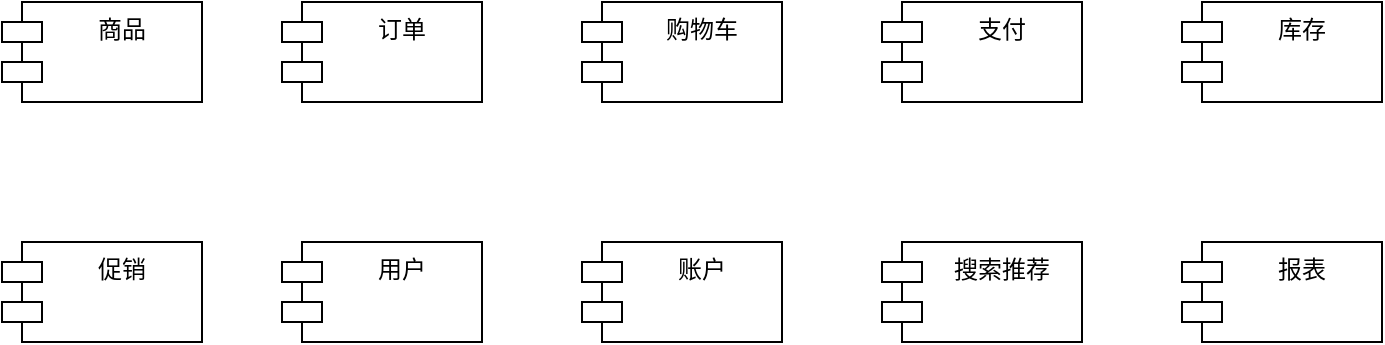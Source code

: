 <mxfile version="14.4.2" type="github" pages="2"><diagram id="7WHr9cBVgsLuz9TS0SMr" name="Page-1"><mxGraphModel dx="1083" dy="636" grid="1" gridSize="10" guides="1" tooltips="1" connect="1" arrows="1" fold="1" page="1" pageScale="1" pageWidth="827" pageHeight="1169" math="0" shadow="0"><root><mxCell id="0"/><mxCell id="1" style="" parent="0" visible="0"/><mxCell id="BZLHxXSJ6hQYCp4iIVRw-4" style="edgeStyle=orthogonalEdgeStyle;rounded=0;orthogonalLoop=1;jettySize=auto;html=1;entryX=0.006;entryY=0.402;entryDx=0;entryDy=0;entryPerimeter=0;" edge="1" parent="1" source="BZLHxXSJ6hQYCp4iIVRw-1" target="BZLHxXSJ6hQYCp4iIVRw-5"><mxGeometry relative="1" as="geometry"><mxPoint x="210" y="120" as="targetPoint"/></mxGeometry></mxCell><mxCell id="BZLHxXSJ6hQYCp4iIVRw-8" style="edgeStyle=orthogonalEdgeStyle;rounded=0;orthogonalLoop=1;jettySize=auto;html=1;entryX=0;entryY=0.5;entryDx=0;entryDy=0;" edge="1" parent="1" source="BZLHxXSJ6hQYCp4iIVRw-1" target="BZLHxXSJ6hQYCp4iIVRw-7"><mxGeometry relative="1" as="geometry"/></mxCell><mxCell id="BZLHxXSJ6hQYCp4iIVRw-1" value="用户" style="shape=umlActor;verticalLabelPosition=bottom;verticalAlign=top;html=1;" vertex="1" parent="1"><mxGeometry x="90" y="120" width="30" height="60" as="geometry"/></mxCell><mxCell id="BZLHxXSJ6hQYCp4iIVRw-15" style="edgeStyle=orthogonalEdgeStyle;rounded=0;orthogonalLoop=1;jettySize=auto;html=1;entryX=0;entryY=0.5;entryDx=0;entryDy=0;" edge="1" parent="1" source="BZLHxXSJ6hQYCp4iIVRw-2" target="BZLHxXSJ6hQYCp4iIVRw-10"><mxGeometry relative="1" as="geometry"/></mxCell><mxCell id="BZLHxXSJ6hQYCp4iIVRw-16" style="edgeStyle=orthogonalEdgeStyle;rounded=0;orthogonalLoop=1;jettySize=auto;html=1;" edge="1" parent="1" source="BZLHxXSJ6hQYCp4iIVRw-2" target="BZLHxXSJ6hQYCp4iIVRw-13"><mxGeometry relative="1" as="geometry"/></mxCell><mxCell id="BZLHxXSJ6hQYCp4iIVRw-17" style="edgeStyle=orthogonalEdgeStyle;rounded=0;orthogonalLoop=1;jettySize=auto;html=1;" edge="1" parent="1" source="BZLHxXSJ6hQYCp4iIVRw-2" target="BZLHxXSJ6hQYCp4iIVRw-12"><mxGeometry relative="1" as="geometry"/></mxCell><mxCell id="BZLHxXSJ6hQYCp4iIVRw-18" style="edgeStyle=orthogonalEdgeStyle;rounded=0;orthogonalLoop=1;jettySize=auto;html=1;entryX=0;entryY=0.5;entryDx=0;entryDy=0;" edge="1" parent="1" source="BZLHxXSJ6hQYCp4iIVRw-2" target="BZLHxXSJ6hQYCp4iIVRw-11"><mxGeometry relative="1" as="geometry"/></mxCell><mxCell id="BZLHxXSJ6hQYCp4iIVRw-2" value="运营人员" style="shape=umlActor;verticalLabelPosition=bottom;verticalAlign=top;html=1;" vertex="1" parent="1"><mxGeometry x="90" y="380" width="30" height="60" as="geometry"/></mxCell><mxCell id="BZLHxXSJ6hQYCp4iIVRw-20" style="edgeStyle=orthogonalEdgeStyle;rounded=0;orthogonalLoop=1;jettySize=auto;html=1;" edge="1" parent="1" source="BZLHxXSJ6hQYCp4iIVRw-3" target="BZLHxXSJ6hQYCp4iIVRw-19"><mxGeometry relative="1" as="geometry"/></mxCell><mxCell id="BZLHxXSJ6hQYCp4iIVRw-3" value="老板" style="shape=umlActor;verticalLabelPosition=bottom;verticalAlign=top;html=1;" vertex="1" parent="1"><mxGeometry x="90" y="670" width="30" height="60" as="geometry"/></mxCell><mxCell id="BZLHxXSJ6hQYCp4iIVRw-5" value="浏览商品" style="ellipse;whiteSpace=wrap;html=1;" vertex="1" parent="1"><mxGeometry x="230" y="40" width="140" height="70" as="geometry"/></mxCell><mxCell id="BZLHxXSJ6hQYCp4iIVRw-7" value="购买商品" style="ellipse;whiteSpace=wrap;html=1;" vertex="1" parent="1"><mxGeometry x="230" y="160" width="140" height="70" as="geometry"/></mxCell><mxCell id="BZLHxXSJ6hQYCp4iIVRw-10" value="发布商品" style="ellipse;whiteSpace=wrap;html=1;" vertex="1" parent="1"><mxGeometry x="230" y="280" width="140" height="70" as="geometry"/></mxCell><mxCell id="BZLHxXSJ6hQYCp4iIVRw-11" value="管理订单" style="ellipse;whiteSpace=wrap;html=1;" vertex="1" parent="1"><mxGeometry x="230" y="520" width="140" height="70" as="geometry"/></mxCell><mxCell id="BZLHxXSJ6hQYCp4iIVRw-12" value="维护商品信息" style="ellipse;whiteSpace=wrap;html=1;" vertex="1" parent="1"><mxGeometry x="230" y="440" width="140" height="70" as="geometry"/></mxCell><mxCell id="BZLHxXSJ6hQYCp4iIVRw-13" value="发货" style="ellipse;whiteSpace=wrap;html=1;" vertex="1" parent="1"><mxGeometry x="230" y="360" width="140" height="70" as="geometry"/></mxCell><mxCell id="BZLHxXSJ6hQYCp4iIVRw-19" value="查询报表" style="ellipse;whiteSpace=wrap;html=1;" vertex="1" parent="1"><mxGeometry x="230" y="665" width="140" height="70" as="geometry"/></mxCell><mxCell id="31vylr4KEbvob5bjF94L-1" value="电商流程图" style="locked=1;" parent="0" visible="0"/><mxCell id="x2UADJF7RfU6z3B-BYSV-1" value="" style="group" vertex="1" connectable="0" parent="31vylr4KEbvob5bjF94L-1"><mxGeometry x="354" y="70" width="156" height="480" as="geometry"/></mxCell><mxCell id="x2UADJF7RfU6z3B-BYSV-2" value="开始" style="strokeWidth=2;html=1;shape=mxgraph.flowchart.start_1;whiteSpace=wrap;" vertex="1" parent="x2UADJF7RfU6z3B-BYSV-1"><mxGeometry x="10" width="100" height="60" as="geometry"/></mxCell><mxCell id="x2UADJF7RfU6z3B-BYSV-3" value="浏览商品" style="whiteSpace=wrap;html=1;strokeWidth=2;" vertex="1" parent="x2UADJF7RfU6z3B-BYSV-1"><mxGeometry y="140" width="120" height="60" as="geometry"/></mxCell><mxCell id="x2UADJF7RfU6z3B-BYSV-4" value="" style="edgeStyle=orthogonalEdgeStyle;rounded=0;orthogonalLoop=1;jettySize=auto;html=1;" edge="1" parent="x2UADJF7RfU6z3B-BYSV-1" source="x2UADJF7RfU6z3B-BYSV-2" target="x2UADJF7RfU6z3B-BYSV-3"><mxGeometry relative="1" as="geometry"/></mxCell><mxCell id="x2UADJF7RfU6z3B-BYSV-5" style="edgeStyle=orthogonalEdgeStyle;rounded=0;orthogonalLoop=1;jettySize=auto;html=1;entryX=0.5;entryY=0;entryDx=0;entryDy=0;" edge="1" parent="x2UADJF7RfU6z3B-BYSV-1" source="x2UADJF7RfU6z3B-BYSV-6" target="x2UADJF7RfU6z3B-BYSV-8"><mxGeometry relative="1" as="geometry"/></mxCell><mxCell id="x2UADJF7RfU6z3B-BYSV-6" value="加购" style="whiteSpace=wrap;html=1;strokeWidth=2;" vertex="1" parent="x2UADJF7RfU6z3B-BYSV-1"><mxGeometry y="280" width="120" height="60" as="geometry"/></mxCell><mxCell id="x2UADJF7RfU6z3B-BYSV-7" value="" style="edgeStyle=orthogonalEdgeStyle;rounded=0;orthogonalLoop=1;jettySize=auto;html=1;" edge="1" parent="x2UADJF7RfU6z3B-BYSV-1" source="x2UADJF7RfU6z3B-BYSV-3" target="x2UADJF7RfU6z3B-BYSV-6"><mxGeometry relative="1" as="geometry"/></mxCell><mxCell id="x2UADJF7RfU6z3B-BYSV-8" value="下单" style="whiteSpace=wrap;html=1;strokeWidth=2;" vertex="1" parent="x2UADJF7RfU6z3B-BYSV-1"><mxGeometry y="420" width="120" height="60" as="geometry"/></mxCell><mxCell id="x2UADJF7RfU6z3B-BYSV-9" value="" style="edgeStyle=orthogonalEdgeStyle;rounded=0;orthogonalLoop=1;jettySize=auto;html=1;" edge="1" parent="31vylr4KEbvob5bjF94L-1" source="x2UADJF7RfU6z3B-BYSV-8" target="x2UADJF7RfU6z3B-BYSV-11"><mxGeometry relative="1" as="geometry"/></mxCell><mxCell id="x2UADJF7RfU6z3B-BYSV-10" value="" style="edgeStyle=orthogonalEdgeStyle;rounded=0;orthogonalLoop=1;jettySize=auto;html=1;" edge="1" parent="31vylr4KEbvob5bjF94L-1" source="x2UADJF7RfU6z3B-BYSV-11" target="x2UADJF7RfU6z3B-BYSV-13"><mxGeometry relative="1" as="geometry"/></mxCell><mxCell id="x2UADJF7RfU6z3B-BYSV-11" value="支付" style="whiteSpace=wrap;html=1;strokeWidth=2;" vertex="1" parent="31vylr4KEbvob5bjF94L-1"><mxGeometry x="354" y="630" width="120" height="60" as="geometry"/></mxCell><mxCell id="x2UADJF7RfU6z3B-BYSV-12" value="" style="edgeStyle=orthogonalEdgeStyle;rounded=0;orthogonalLoop=1;jettySize=auto;html=1;" edge="1" parent="31vylr4KEbvob5bjF94L-1" source="x2UADJF7RfU6z3B-BYSV-13" target="x2UADJF7RfU6z3B-BYSV-15"><mxGeometry relative="1" as="geometry"/></mxCell><mxCell id="x2UADJF7RfU6z3B-BYSV-13" value="发货" style="whiteSpace=wrap;html=1;strokeWidth=2;" vertex="1" parent="31vylr4KEbvob5bjF94L-1"><mxGeometry x="354" y="770" width="120" height="60" as="geometry"/></mxCell><mxCell id="x2UADJF7RfU6z3B-BYSV-14" value="" style="edgeStyle=orthogonalEdgeStyle;rounded=0;orthogonalLoop=1;jettySize=auto;html=1;" edge="1" parent="31vylr4KEbvob5bjF94L-1" source="x2UADJF7RfU6z3B-BYSV-15"><mxGeometry relative="1" as="geometry"><mxPoint x="414" y="1050" as="targetPoint"/></mxGeometry></mxCell><mxCell id="x2UADJF7RfU6z3B-BYSV-15" value="收货" style="whiteSpace=wrap;html=1;strokeWidth=2;" vertex="1" parent="31vylr4KEbvob5bjF94L-1"><mxGeometry x="354" y="910" width="120" height="60" as="geometry"/></mxCell><mxCell id="x2UADJF7RfU6z3B-BYSV-16" value="结束" style="strokeWidth=2;html=1;shape=mxgraph.flowchart.terminator;whiteSpace=wrap;" vertex="1" parent="31vylr4KEbvob5bjF94L-1"><mxGeometry x="364" y="1050" width="100" height="60" as="geometry"/></mxCell><object label="电商系统模块图" id="x2UADJF7RfU6z3B-BYSV-17"><mxCell parent="0"/></object><mxCell id="x2UADJF7RfU6z3B-BYSV-21" value="商品" style="shape=module;align=left;spacingLeft=20;align=center;verticalAlign=top;" vertex="1" parent="x2UADJF7RfU6z3B-BYSV-17"><mxGeometry x="90" y="140" width="100" height="50" as="geometry"/></mxCell><mxCell id="x2UADJF7RfU6z3B-BYSV-22" value="订单" style="shape=module;align=left;spacingLeft=20;align=center;verticalAlign=top;" vertex="1" parent="x2UADJF7RfU6z3B-BYSV-17"><mxGeometry x="230" y="140" width="100" height="50" as="geometry"/></mxCell><mxCell id="x2UADJF7RfU6z3B-BYSV-23" value="购物车" style="shape=module;align=left;spacingLeft=20;align=center;verticalAlign=top;" vertex="1" parent="x2UADJF7RfU6z3B-BYSV-17"><mxGeometry x="380" y="140" width="100" height="50" as="geometry"/></mxCell><mxCell id="x2UADJF7RfU6z3B-BYSV-24" value="支付" style="shape=module;align=left;spacingLeft=20;align=center;verticalAlign=top;" vertex="1" parent="x2UADJF7RfU6z3B-BYSV-17"><mxGeometry x="530" y="140" width="100" height="50" as="geometry"/></mxCell><mxCell id="x2UADJF7RfU6z3B-BYSV-25" value="库存" style="shape=module;align=left;spacingLeft=20;align=center;verticalAlign=top;" vertex="1" parent="x2UADJF7RfU6z3B-BYSV-17"><mxGeometry x="680" y="140" width="100" height="50" as="geometry"/></mxCell><mxCell id="x2UADJF7RfU6z3B-BYSV-26" value="促销" style="shape=module;align=left;spacingLeft=20;align=center;verticalAlign=top;" vertex="1" parent="x2UADJF7RfU6z3B-BYSV-17"><mxGeometry x="90" y="260" width="100" height="50" as="geometry"/></mxCell><mxCell id="x2UADJF7RfU6z3B-BYSV-27" value="用户" style="shape=module;align=left;spacingLeft=20;align=center;verticalAlign=top;" vertex="1" parent="x2UADJF7RfU6z3B-BYSV-17"><mxGeometry x="230" y="260" width="100" height="50" as="geometry"/></mxCell><mxCell id="x2UADJF7RfU6z3B-BYSV-28" value="账户" style="shape=module;align=left;spacingLeft=20;align=center;verticalAlign=top;" vertex="1" parent="x2UADJF7RfU6z3B-BYSV-17"><mxGeometry x="380" y="260" width="100" height="50" as="geometry"/></mxCell><mxCell id="x2UADJF7RfU6z3B-BYSV-29" value="搜索推荐" style="shape=module;align=left;spacingLeft=20;align=center;verticalAlign=top;" vertex="1" parent="x2UADJF7RfU6z3B-BYSV-17"><mxGeometry x="530" y="260" width="100" height="50" as="geometry"/></mxCell><mxCell id="x2UADJF7RfU6z3B-BYSV-30" value="报表" style="shape=module;align=left;spacingLeft=20;align=center;verticalAlign=top;" vertex="1" parent="x2UADJF7RfU6z3B-BYSV-17"><mxGeometry x="680" y="260" width="100" height="50" as="geometry"/></mxCell></root></mxGraphModel></diagram><diagram id="y4pBTPcZHl0wigkOCr53" name="第 2 页"><mxGraphModel dx="813" dy="436" grid="1" gridSize="10" guides="1" tooltips="1" connect="1" arrows="1" fold="1" page="1" pageScale="1" pageWidth="827" pageHeight="1169" math="0" shadow="0"><root><mxCell id="RjcIZR4zU1jP7EOvm58c-0"/><mxCell id="RjcIZR4zU1jP7EOvm58c-1" parent="RjcIZR4zU1jP7EOvm58c-0"/><mxCell id="RjcIZR4zU1jP7EOvm58c-23" value="" style="group" vertex="1" connectable="0" parent="RjcIZR4zU1jP7EOvm58c-1"><mxGeometry x="354" y="70" width="156" height="480" as="geometry"/></mxCell><mxCell id="RjcIZR4zU1jP7EOvm58c-2" value="开始" style="strokeWidth=2;html=1;shape=mxgraph.flowchart.start_1;whiteSpace=wrap;" vertex="1" parent="RjcIZR4zU1jP7EOvm58c-23"><mxGeometry x="10" width="100" height="60" as="geometry"/></mxCell><mxCell id="RjcIZR4zU1jP7EOvm58c-5" value="浏览商品" style="whiteSpace=wrap;html=1;strokeWidth=2;" vertex="1" parent="RjcIZR4zU1jP7EOvm58c-23"><mxGeometry y="140" width="120" height="60" as="geometry"/></mxCell><mxCell id="RjcIZR4zU1jP7EOvm58c-6" value="" style="edgeStyle=orthogonalEdgeStyle;rounded=0;orthogonalLoop=1;jettySize=auto;html=1;" edge="1" parent="RjcIZR4zU1jP7EOvm58c-23" source="RjcIZR4zU1jP7EOvm58c-2" target="RjcIZR4zU1jP7EOvm58c-5"><mxGeometry relative="1" as="geometry"/></mxCell><mxCell id="RjcIZR4zU1jP7EOvm58c-33" style="edgeStyle=orthogonalEdgeStyle;rounded=0;orthogonalLoop=1;jettySize=auto;html=1;entryX=0.5;entryY=0;entryDx=0;entryDy=0;" edge="1" parent="RjcIZR4zU1jP7EOvm58c-23" source="RjcIZR4zU1jP7EOvm58c-8" target="RjcIZR4zU1jP7EOvm58c-25"><mxGeometry relative="1" as="geometry"/></mxCell><mxCell id="RjcIZR4zU1jP7EOvm58c-8" value="加购" style="whiteSpace=wrap;html=1;strokeWidth=2;" vertex="1" parent="RjcIZR4zU1jP7EOvm58c-23"><mxGeometry y="280" width="120" height="60" as="geometry"/></mxCell><mxCell id="RjcIZR4zU1jP7EOvm58c-9" value="" style="edgeStyle=orthogonalEdgeStyle;rounded=0;orthogonalLoop=1;jettySize=auto;html=1;" edge="1" parent="RjcIZR4zU1jP7EOvm58c-23" source="RjcIZR4zU1jP7EOvm58c-5" target="RjcIZR4zU1jP7EOvm58c-8"><mxGeometry relative="1" as="geometry"/></mxCell><mxCell id="RjcIZR4zU1jP7EOvm58c-25" value="下单" style="whiteSpace=wrap;html=1;strokeWidth=2;" vertex="1" parent="RjcIZR4zU1jP7EOvm58c-23"><mxGeometry y="420" width="120" height="60" as="geometry"/></mxCell><mxCell id="RjcIZR4zU1jP7EOvm58c-12" value="未命名图层" parent="RjcIZR4zU1jP7EOvm58c-0"/><mxCell id="RjcIZR4zU1jP7EOvm58c-24" value="" style="edgeStyle=orthogonalEdgeStyle;rounded=0;orthogonalLoop=1;jettySize=auto;html=1;" edge="1" parent="RjcIZR4zU1jP7EOvm58c-12" source="RjcIZR4zU1jP7EOvm58c-25" target="RjcIZR4zU1jP7EOvm58c-27"><mxGeometry relative="1" as="geometry"/></mxCell><mxCell id="RjcIZR4zU1jP7EOvm58c-26" value="" style="edgeStyle=orthogonalEdgeStyle;rounded=0;orthogonalLoop=1;jettySize=auto;html=1;" edge="1" parent="RjcIZR4zU1jP7EOvm58c-12" source="RjcIZR4zU1jP7EOvm58c-27" target="RjcIZR4zU1jP7EOvm58c-29"><mxGeometry relative="1" as="geometry"/></mxCell><mxCell id="RjcIZR4zU1jP7EOvm58c-27" value="支付" style="whiteSpace=wrap;html=1;strokeWidth=2;" vertex="1" parent="RjcIZR4zU1jP7EOvm58c-12"><mxGeometry x="354" y="630" width="120" height="60" as="geometry"/></mxCell><mxCell id="RjcIZR4zU1jP7EOvm58c-28" value="" style="edgeStyle=orthogonalEdgeStyle;rounded=0;orthogonalLoop=1;jettySize=auto;html=1;" edge="1" parent="RjcIZR4zU1jP7EOvm58c-12" source="RjcIZR4zU1jP7EOvm58c-29" target="RjcIZR4zU1jP7EOvm58c-31"><mxGeometry relative="1" as="geometry"/></mxCell><mxCell id="RjcIZR4zU1jP7EOvm58c-29" value="发货" style="whiteSpace=wrap;html=1;strokeWidth=2;" vertex="1" parent="RjcIZR4zU1jP7EOvm58c-12"><mxGeometry x="354" y="770" width="120" height="60" as="geometry"/></mxCell><mxCell id="RjcIZR4zU1jP7EOvm58c-30" value="" style="edgeStyle=orthogonalEdgeStyle;rounded=0;orthogonalLoop=1;jettySize=auto;html=1;" edge="1" parent="RjcIZR4zU1jP7EOvm58c-12" source="RjcIZR4zU1jP7EOvm58c-31"><mxGeometry relative="1" as="geometry"><mxPoint x="414" y="1050" as="targetPoint"/></mxGeometry></mxCell><mxCell id="RjcIZR4zU1jP7EOvm58c-31" value="收货" style="whiteSpace=wrap;html=1;strokeWidth=2;" vertex="1" parent="RjcIZR4zU1jP7EOvm58c-12"><mxGeometry x="354" y="910" width="120" height="60" as="geometry"/></mxCell><mxCell id="RjcIZR4zU1jP7EOvm58c-32" value="结束" style="strokeWidth=2;html=1;shape=mxgraph.flowchart.terminator;whiteSpace=wrap;" vertex="1" parent="RjcIZR4zU1jP7EOvm58c-12"><mxGeometry x="364" y="1050" width="100" height="60" as="geometry"/></mxCell></root></mxGraphModel></diagram></mxfile>